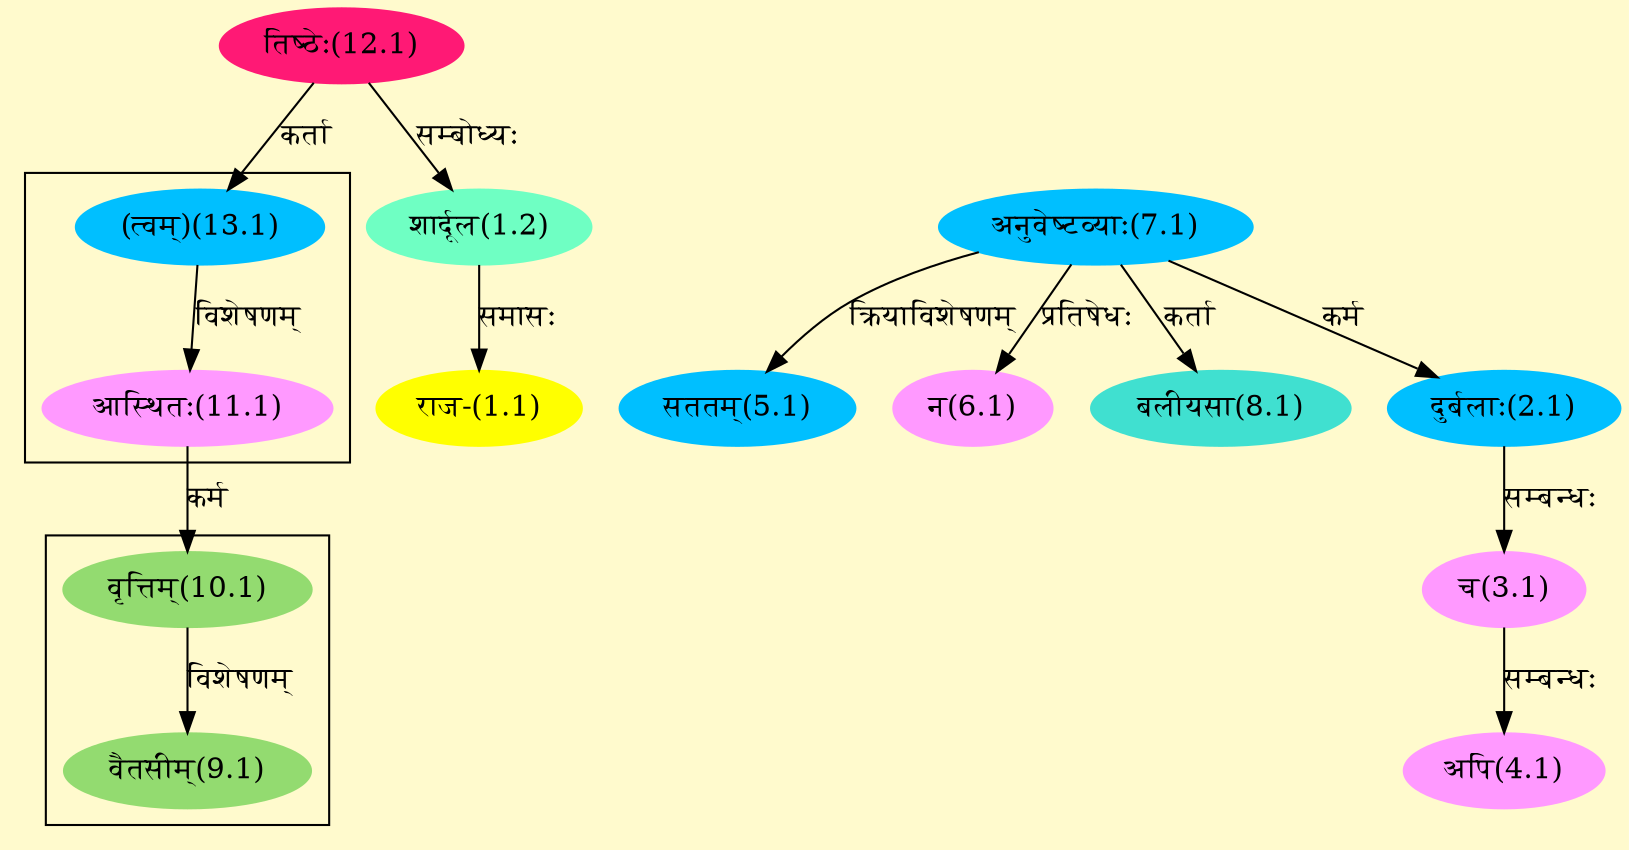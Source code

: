 digraph G{
rankdir=BT;
 compound=true;
 bgcolor="lemonchiffon1";

subgraph cluster_1{
Node9_1 [style=filled, color="#93DB70" label = "वैतसीम्(9.1)"]
Node10_1 [style=filled, color="#93DB70" label = "वृत्तिम्(10.1)"]

}

subgraph cluster_2{
Node11_1 [style=filled, color="#FF99FF" label = "आस्थितः(11.1)"]
Node13_1 [style=filled, color="#00BFFF" label = "(त्वम्)(13.1)"]

}
Node1_1 [style=filled, color="#FFFF00" label = "राज-(1.1)"]
Node1_2 [style=filled, color="#6FFFC3" label = "शार्दूल(1.2)"]
Node12_1 [style=filled, color="#FF1975" label = "तिष्ठेः(12.1)"]
Node2_1 [style=filled, color="#00BFFF" label = "दुर्बलाः(2.1)"]
Node7_1 [style=filled, color="#00BFFF" label = "अनुवेष्टव्याः(7.1)"]
Node3_1 [style=filled, color="#FF99FF" label = "च(3.1)"]
Node4_1 [style=filled, color="#FF99FF" label = "अपि(4.1)"]
Node5_1 [style=filled, color="#00BFFF" label = "सततम्(5.1)"]
Node6_1 [style=filled, color="#FF99FF" label = "न(6.1)"]
Node8_1 [style=filled, color="#40E0D0" label = "बलीयसा(8.1)"]
Node10_1 [style=filled, color="#93DB70" label = "वृत्तिम्(10.1)"]
Node11_1 [style=filled, color="#FF99FF" label = "आस्थितः(11.1)"]
Node13_1 [style=filled, color="#00BFFF" label = "(त्वम्)(13.1)"]
/* Start of Relations section */

Node1_1 -> Node1_2 [  label="समासः"  dir="back" ]
Node1_2 -> Node12_1 [  label="सम्बोध्यः"  dir="back" ]
Node2_1 -> Node7_1 [  label="कर्म"  dir="back" ]
Node3_1 -> Node2_1 [  label="सम्बन्धः"  dir="back" ]
Node4_1 -> Node3_1 [  label="सम्बन्धः"  dir="back" ]
Node5_1 -> Node7_1 [  label="क्रियाविशेषणम्"  dir="back" ]
Node6_1 -> Node7_1 [  label="प्रतिषेधः"  dir="back" ]
Node8_1 -> Node7_1 [  label="कर्ता"  dir="back" ]
Node9_1 -> Node10_1 [  label="विशेषणम्"  dir="back" ]
Node10_1 -> Node11_1 [  label="कर्म"  dir="back" ]
Node11_1 -> Node13_1 [  label="विशेषणम्"  dir="back" ]
Node13_1 -> Node12_1 [  label="कर्ता"  dir="back" ]
}
